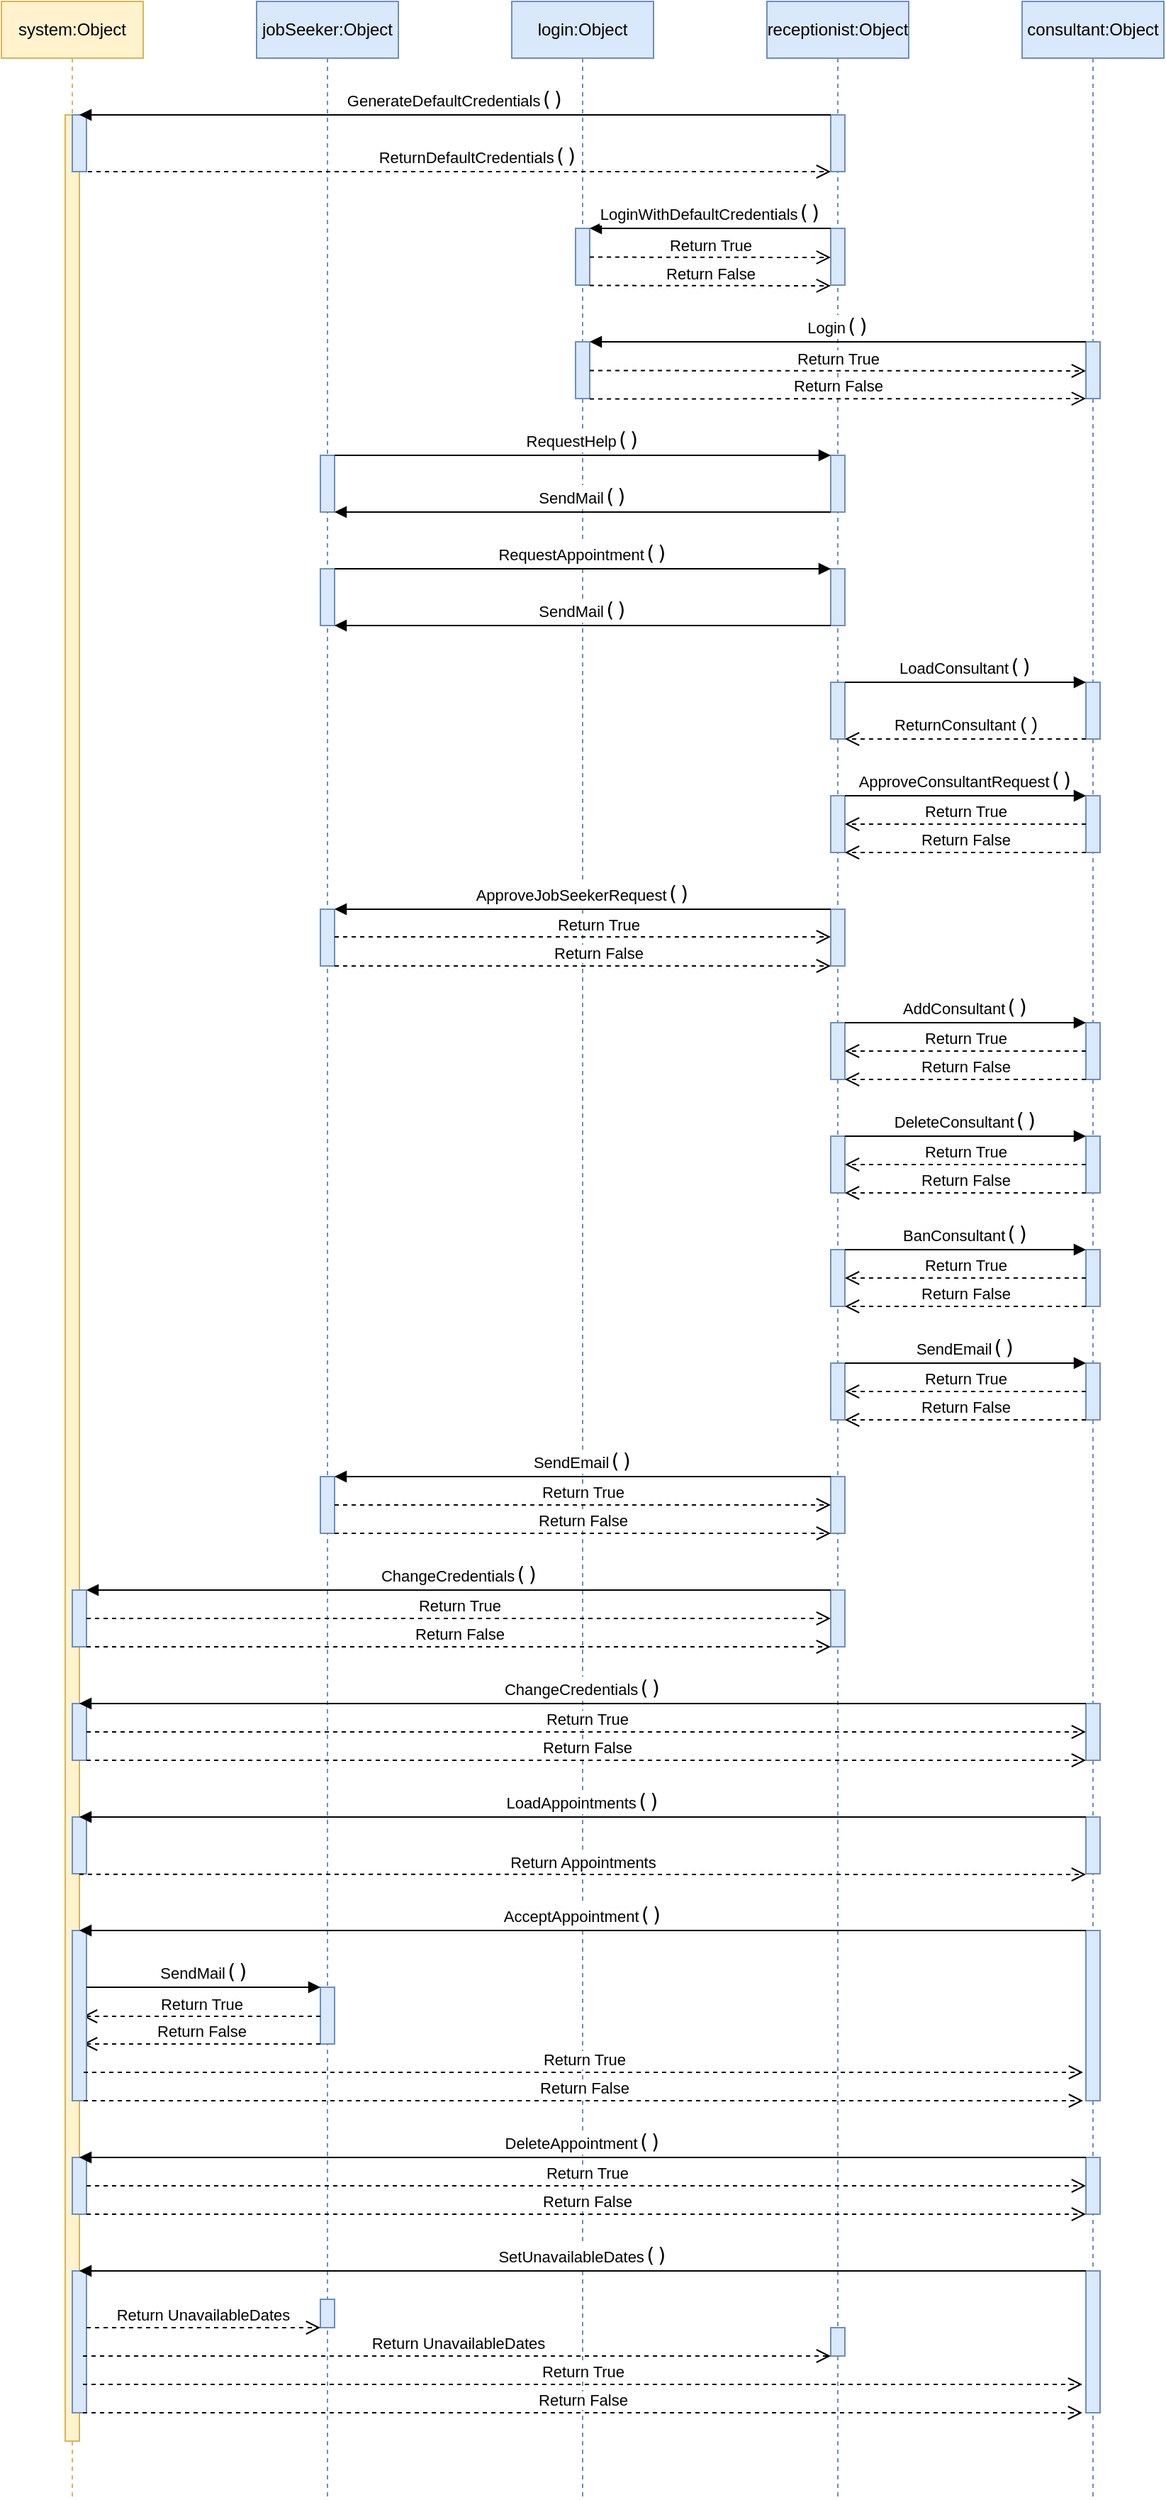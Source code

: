 <mxfile version="21.6.8" type="device">
  <diagram name="Page-1" id="2YBvvXClWsGukQMizWep">
    <mxGraphModel dx="1134" dy="617" grid="1" gridSize="10" guides="1" tooltips="1" connect="1" arrows="1" fold="1" page="1" pageScale="1" pageWidth="850" pageHeight="1100" math="0" shadow="0">
      <root>
        <mxCell id="0" />
        <mxCell id="1" parent="0" />
        <mxCell id="aM9ryv3xv72pqoxQDRHE-1" value="jobSeeker:Object" style="shape=umlLifeline;perimeter=lifelinePerimeter;whiteSpace=wrap;html=1;container=0;dropTarget=0;collapsible=0;recursiveResize=0;outlineConnect=0;portConstraint=eastwest;newEdgeStyle={&quot;edgeStyle&quot;:&quot;elbowEdgeStyle&quot;,&quot;elbow&quot;:&quot;vertical&quot;,&quot;curved&quot;:0,&quot;rounded&quot;:0};fillColor=#dae8fc;strokeColor=#6c8ebf;" parent="1" vertex="1">
          <mxGeometry x="195" y="40" width="100" height="1760" as="geometry" />
        </mxCell>
        <mxCell id="aM9ryv3xv72pqoxQDRHE-2" value="" style="html=1;points=[];perimeter=orthogonalPerimeter;outlineConnect=0;targetShapes=umlLifeline;portConstraint=eastwest;newEdgeStyle={&quot;edgeStyle&quot;:&quot;elbowEdgeStyle&quot;,&quot;elbow&quot;:&quot;vertical&quot;,&quot;curved&quot;:0,&quot;rounded&quot;:0};fillColor=#dae8fc;strokeColor=#6c8ebf;" parent="aM9ryv3xv72pqoxQDRHE-1" vertex="1">
          <mxGeometry x="45" y="320" width="10" height="40" as="geometry" />
        </mxCell>
        <mxCell id="1TVwEWBJMv7LECOLl4GW-27" value="" style="html=1;points=[];perimeter=orthogonalPerimeter;outlineConnect=0;targetShapes=umlLifeline;portConstraint=eastwest;newEdgeStyle={&quot;edgeStyle&quot;:&quot;elbowEdgeStyle&quot;,&quot;elbow&quot;:&quot;vertical&quot;,&quot;curved&quot;:0,&quot;rounded&quot;:0};fillColor=#dae8fc;strokeColor=#6c8ebf;" vertex="1" parent="aM9ryv3xv72pqoxQDRHE-1">
          <mxGeometry x="45" y="640" width="10" height="40" as="geometry" />
        </mxCell>
        <mxCell id="1TVwEWBJMv7LECOLl4GW-39" value="" style="html=1;points=[];perimeter=orthogonalPerimeter;outlineConnect=0;targetShapes=umlLifeline;portConstraint=eastwest;newEdgeStyle={&quot;edgeStyle&quot;:&quot;elbowEdgeStyle&quot;,&quot;elbow&quot;:&quot;vertical&quot;,&quot;curved&quot;:0,&quot;rounded&quot;:0};fillColor=#dae8fc;strokeColor=#6c8ebf;" vertex="1" parent="aM9ryv3xv72pqoxQDRHE-1">
          <mxGeometry x="45" y="1040" width="10" height="40" as="geometry" />
        </mxCell>
        <mxCell id="1TVwEWBJMv7LECOLl4GW-83" value="" style="html=1;points=[];perimeter=orthogonalPerimeter;outlineConnect=0;targetShapes=umlLifeline;portConstraint=eastwest;newEdgeStyle={&quot;edgeStyle&quot;:&quot;elbowEdgeStyle&quot;,&quot;elbow&quot;:&quot;vertical&quot;,&quot;curved&quot;:0,&quot;rounded&quot;:0};fillColor=#dae8fc;strokeColor=#6c8ebf;" vertex="1" parent="aM9ryv3xv72pqoxQDRHE-1">
          <mxGeometry x="45" y="1400" width="10" height="40" as="geometry" />
        </mxCell>
        <mxCell id="1TVwEWBJMv7LECOLl4GW-89" value="&lt;font style=&quot;&quot;&gt;Return True&lt;/font&gt;" style="html=1;verticalAlign=bottom;endArrow=open;dashed=1;endSize=8;edgeStyle=elbowEdgeStyle;elbow=vertical;curved=0;rounded=0;" edge="1" parent="aM9ryv3xv72pqoxQDRHE-1" source="1TVwEWBJMv7LECOLl4GW-83">
          <mxGeometry relative="1" as="geometry">
            <mxPoint x="582.5" y="1420.26" as="sourcePoint" />
            <mxPoint x="-122.5" y="1420.26" as="targetPoint" />
          </mxGeometry>
        </mxCell>
        <mxCell id="1TVwEWBJMv7LECOLl4GW-90" value="&lt;font style=&quot;&quot;&gt;Return False&lt;/font&gt;" style="html=1;verticalAlign=bottom;endArrow=open;dashed=1;endSize=8;edgeStyle=elbowEdgeStyle;elbow=vertical;curved=0;rounded=0;" edge="1" parent="aM9ryv3xv72pqoxQDRHE-1" source="1TVwEWBJMv7LECOLl4GW-83">
          <mxGeometry relative="1" as="geometry">
            <mxPoint x="582.5" y="1440.26" as="sourcePoint" />
            <mxPoint x="-122.5" y="1440.26" as="targetPoint" />
          </mxGeometry>
        </mxCell>
        <mxCell id="1TVwEWBJMv7LECOLl4GW-104" value="" style="html=1;points=[];perimeter=orthogonalPerimeter;outlineConnect=0;targetShapes=umlLifeline;portConstraint=eastwest;newEdgeStyle={&quot;edgeStyle&quot;:&quot;elbowEdgeStyle&quot;,&quot;elbow&quot;:&quot;vertical&quot;,&quot;curved&quot;:0,&quot;rounded&quot;:0};fillColor=#dae8fc;strokeColor=#6c8ebf;" vertex="1" parent="aM9ryv3xv72pqoxQDRHE-1">
          <mxGeometry x="45" y="1620" width="10" height="20" as="geometry" />
        </mxCell>
        <mxCell id="aM9ryv3xv72pqoxQDRHE-5" value="login:Object" style="shape=umlLifeline;perimeter=lifelinePerimeter;whiteSpace=wrap;html=1;container=0;dropTarget=0;collapsible=0;recursiveResize=0;outlineConnect=0;portConstraint=eastwest;newEdgeStyle={&quot;edgeStyle&quot;:&quot;elbowEdgeStyle&quot;,&quot;elbow&quot;:&quot;vertical&quot;,&quot;curved&quot;:0,&quot;rounded&quot;:0};fillColor=#dae8fc;strokeColor=#6c8ebf;" parent="1" vertex="1">
          <mxGeometry x="375" y="40" width="100" height="1760" as="geometry" />
        </mxCell>
        <mxCell id="1TVwEWBJMv7LECOLl4GW-28" value="" style="html=1;points=[];perimeter=orthogonalPerimeter;outlineConnect=0;targetShapes=umlLifeline;portConstraint=eastwest;newEdgeStyle={&quot;edgeStyle&quot;:&quot;elbowEdgeStyle&quot;,&quot;elbow&quot;:&quot;vertical&quot;,&quot;curved&quot;:0,&quot;rounded&quot;:0};fillColor=#dae8fc;strokeColor=#6c8ebf;" vertex="1" parent="aM9ryv3xv72pqoxQDRHE-5">
          <mxGeometry x="45" y="160" width="10" height="40" as="geometry" />
        </mxCell>
        <mxCell id="1TVwEWBJMv7LECOLl4GW-64" value="" style="html=1;points=[];perimeter=orthogonalPerimeter;outlineConnect=0;targetShapes=umlLifeline;portConstraint=eastwest;newEdgeStyle={&quot;edgeStyle&quot;:&quot;elbowEdgeStyle&quot;,&quot;elbow&quot;:&quot;vertical&quot;,&quot;curved&quot;:0,&quot;rounded&quot;:0};fillColor=#dae8fc;strokeColor=#6c8ebf;" vertex="1" parent="aM9ryv3xv72pqoxQDRHE-5">
          <mxGeometry x="45" y="240" width="10" height="40" as="geometry" />
        </mxCell>
        <mxCell id="aM9ryv3xv72pqoxQDRHE-10" value="&lt;div style=&quot;text-align: left;&quot;&gt;ReturnDefaultCredentials&lt;font face=&quot;Söhne Mono, Monaco, Andale Mono, Ubuntu Mono, monospace&quot;&gt;&lt;span style=&quot;font-size: 14px;&quot;&gt;()&lt;/span&gt;&lt;/font&gt;&lt;/div&gt;" style="html=1;verticalAlign=bottom;endArrow=open;dashed=1;endSize=8;edgeStyle=elbowEdgeStyle;elbow=vertical;curved=0;rounded=0;" parent="1" source="1TVwEWBJMv7LECOLl4GW-6" target="1TVwEWBJMv7LECOLl4GW-7" edge="1">
          <mxGeometry x="0.059" relative="1" as="geometry">
            <mxPoint x="410" y="320" as="targetPoint" />
            <Array as="points">
              <mxPoint x="330" y="160" />
              <mxPoint x="470" y="320" />
              <mxPoint x="325" y="320" />
            </Array>
            <mxPoint x="450" y="310" as="sourcePoint" />
            <mxPoint as="offset" />
          </mxGeometry>
        </mxCell>
        <mxCell id="1TVwEWBJMv7LECOLl4GW-1" value="receptionist:Object" style="shape=umlLifeline;perimeter=lifelinePerimeter;whiteSpace=wrap;html=1;container=0;dropTarget=0;collapsible=0;recursiveResize=0;outlineConnect=0;portConstraint=eastwest;newEdgeStyle={&quot;edgeStyle&quot;:&quot;elbowEdgeStyle&quot;,&quot;elbow&quot;:&quot;vertical&quot;,&quot;curved&quot;:0,&quot;rounded&quot;:0};fillColor=#dae8fc;strokeColor=#6c8ebf;" vertex="1" parent="1">
          <mxGeometry x="555" y="40" width="100" height="1760" as="geometry" />
        </mxCell>
        <mxCell id="1TVwEWBJMv7LECOLl4GW-2" value="" style="html=1;points=[];perimeter=orthogonalPerimeter;outlineConnect=0;targetShapes=umlLifeline;portConstraint=eastwest;newEdgeStyle={&quot;edgeStyle&quot;:&quot;elbowEdgeStyle&quot;,&quot;elbow&quot;:&quot;vertical&quot;,&quot;curved&quot;:0,&quot;rounded&quot;:0};fillColor=#dae8fc;strokeColor=#6c8ebf;" vertex="1" parent="1TVwEWBJMv7LECOLl4GW-1">
          <mxGeometry x="45" y="320" width="10" height="40" as="geometry" />
        </mxCell>
        <mxCell id="1TVwEWBJMv7LECOLl4GW-7" value="" style="html=1;points=[];perimeter=orthogonalPerimeter;outlineConnect=0;targetShapes=umlLifeline;portConstraint=eastwest;newEdgeStyle={&quot;edgeStyle&quot;:&quot;elbowEdgeStyle&quot;,&quot;elbow&quot;:&quot;vertical&quot;,&quot;curved&quot;:0,&quot;rounded&quot;:0};fillColor=#dae8fc;strokeColor=#6c8ebf;" vertex="1" parent="1TVwEWBJMv7LECOLl4GW-1">
          <mxGeometry x="45" y="80" width="10" height="40" as="geometry" />
        </mxCell>
        <mxCell id="1TVwEWBJMv7LECOLl4GW-4" value="" style="html=1;points=[];perimeter=orthogonalPerimeter;outlineConnect=0;targetShapes=umlLifeline;portConstraint=eastwest;newEdgeStyle={&quot;edgeStyle&quot;:&quot;elbowEdgeStyle&quot;,&quot;elbow&quot;:&quot;vertical&quot;,&quot;curved&quot;:0,&quot;rounded&quot;:0};fillColor=#dae8fc;strokeColor=#6c8ebf;" vertex="1" parent="1TVwEWBJMv7LECOLl4GW-1">
          <mxGeometry x="45" y="400" width="10" height="40" as="geometry" />
        </mxCell>
        <mxCell id="1TVwEWBJMv7LECOLl4GW-15" value="" style="html=1;points=[];perimeter=orthogonalPerimeter;outlineConnect=0;targetShapes=umlLifeline;portConstraint=eastwest;newEdgeStyle={&quot;edgeStyle&quot;:&quot;elbowEdgeStyle&quot;,&quot;elbow&quot;:&quot;vertical&quot;,&quot;curved&quot;:0,&quot;rounded&quot;:0};fillColor=#dae8fc;strokeColor=#6c8ebf;" vertex="1" parent="1TVwEWBJMv7LECOLl4GW-1">
          <mxGeometry x="45" y="480" width="10" height="40" as="geometry" />
        </mxCell>
        <mxCell id="1TVwEWBJMv7LECOLl4GW-19" value="" style="html=1;points=[];perimeter=orthogonalPerimeter;outlineConnect=0;targetShapes=umlLifeline;portConstraint=eastwest;newEdgeStyle={&quot;edgeStyle&quot;:&quot;elbowEdgeStyle&quot;,&quot;elbow&quot;:&quot;vertical&quot;,&quot;curved&quot;:0,&quot;rounded&quot;:0};fillColor=#dae8fc;strokeColor=#6c8ebf;" vertex="1" parent="1TVwEWBJMv7LECOLl4GW-1">
          <mxGeometry x="45" y="560" width="10" height="40" as="geometry" />
        </mxCell>
        <mxCell id="1TVwEWBJMv7LECOLl4GW-23" value="" style="html=1;points=[];perimeter=orthogonalPerimeter;outlineConnect=0;targetShapes=umlLifeline;portConstraint=eastwest;newEdgeStyle={&quot;edgeStyle&quot;:&quot;elbowEdgeStyle&quot;,&quot;elbow&quot;:&quot;vertical&quot;,&quot;curved&quot;:0,&quot;rounded&quot;:0};fillColor=#dae8fc;strokeColor=#6c8ebf;" vertex="1" parent="1TVwEWBJMv7LECOLl4GW-1">
          <mxGeometry x="45" y="640" width="10" height="40" as="geometry" />
        </mxCell>
        <mxCell id="1TVwEWBJMv7LECOLl4GW-24" value="" style="html=1;points=[];perimeter=orthogonalPerimeter;outlineConnect=0;targetShapes=umlLifeline;portConstraint=eastwest;newEdgeStyle={&quot;edgeStyle&quot;:&quot;elbowEdgeStyle&quot;,&quot;elbow&quot;:&quot;vertical&quot;,&quot;curved&quot;:0,&quot;rounded&quot;:0};fillColor=#dae8fc;strokeColor=#6c8ebf;" vertex="1" parent="1TVwEWBJMv7LECOLl4GW-1">
          <mxGeometry x="45" y="720" width="10" height="40" as="geometry" />
        </mxCell>
        <mxCell id="1TVwEWBJMv7LECOLl4GW-25" value="" style="html=1;points=[];perimeter=orthogonalPerimeter;outlineConnect=0;targetShapes=umlLifeline;portConstraint=eastwest;newEdgeStyle={&quot;edgeStyle&quot;:&quot;elbowEdgeStyle&quot;,&quot;elbow&quot;:&quot;vertical&quot;,&quot;curved&quot;:0,&quot;rounded&quot;:0};fillColor=#dae8fc;strokeColor=#6c8ebf;" vertex="1" parent="1TVwEWBJMv7LECOLl4GW-1">
          <mxGeometry x="45" y="800" width="10" height="40" as="geometry" />
        </mxCell>
        <mxCell id="1TVwEWBJMv7LECOLl4GW-26" value="" style="html=1;points=[];perimeter=orthogonalPerimeter;outlineConnect=0;targetShapes=umlLifeline;portConstraint=eastwest;newEdgeStyle={&quot;edgeStyle&quot;:&quot;elbowEdgeStyle&quot;,&quot;elbow&quot;:&quot;vertical&quot;,&quot;curved&quot;:0,&quot;rounded&quot;:0};fillColor=#dae8fc;strokeColor=#6c8ebf;" vertex="1" parent="1TVwEWBJMv7LECOLl4GW-1">
          <mxGeometry x="45" y="880" width="10" height="40" as="geometry" />
        </mxCell>
        <mxCell id="1TVwEWBJMv7LECOLl4GW-42" value="" style="html=1;points=[];perimeter=orthogonalPerimeter;outlineConnect=0;targetShapes=umlLifeline;portConstraint=eastwest;newEdgeStyle={&quot;edgeStyle&quot;:&quot;elbowEdgeStyle&quot;,&quot;elbow&quot;:&quot;vertical&quot;,&quot;curved&quot;:0,&quot;rounded&quot;:0};fillColor=#dae8fc;strokeColor=#6c8ebf;" vertex="1" parent="1TVwEWBJMv7LECOLl4GW-1">
          <mxGeometry x="45" y="960" width="10" height="40" as="geometry" />
        </mxCell>
        <mxCell id="1TVwEWBJMv7LECOLl4GW-40" value="" style="html=1;points=[];perimeter=orthogonalPerimeter;outlineConnect=0;targetShapes=umlLifeline;portConstraint=eastwest;newEdgeStyle={&quot;edgeStyle&quot;:&quot;elbowEdgeStyle&quot;,&quot;elbow&quot;:&quot;vertical&quot;,&quot;curved&quot;:0,&quot;rounded&quot;:0};fillColor=#dae8fc;strokeColor=#6c8ebf;" vertex="1" parent="1TVwEWBJMv7LECOLl4GW-1">
          <mxGeometry x="45" y="1040" width="10" height="40" as="geometry" />
        </mxCell>
        <mxCell id="1TVwEWBJMv7LECOLl4GW-38" value="" style="html=1;points=[];perimeter=orthogonalPerimeter;outlineConnect=0;targetShapes=umlLifeline;portConstraint=eastwest;newEdgeStyle={&quot;edgeStyle&quot;:&quot;elbowEdgeStyle&quot;,&quot;elbow&quot;:&quot;vertical&quot;,&quot;curved&quot;:0,&quot;rounded&quot;:0};fillColor=#dae8fc;strokeColor=#6c8ebf;" vertex="1" parent="1TVwEWBJMv7LECOLl4GW-1">
          <mxGeometry x="45" y="1120" width="10" height="40" as="geometry" />
        </mxCell>
        <mxCell id="1TVwEWBJMv7LECOLl4GW-65" value="" style="html=1;points=[];perimeter=orthogonalPerimeter;outlineConnect=0;targetShapes=umlLifeline;portConstraint=eastwest;newEdgeStyle={&quot;edgeStyle&quot;:&quot;elbowEdgeStyle&quot;,&quot;elbow&quot;:&quot;vertical&quot;,&quot;curved&quot;:0,&quot;rounded&quot;:0};fillColor=#dae8fc;strokeColor=#6c8ebf;" vertex="1" parent="1TVwEWBJMv7LECOLl4GW-1">
          <mxGeometry x="45" y="160" width="10" height="40" as="geometry" />
        </mxCell>
        <mxCell id="1TVwEWBJMv7LECOLl4GW-81" value="" style="html=1;points=[];perimeter=orthogonalPerimeter;outlineConnect=0;targetShapes=umlLifeline;portConstraint=eastwest;newEdgeStyle={&quot;edgeStyle&quot;:&quot;elbowEdgeStyle&quot;,&quot;elbow&quot;:&quot;vertical&quot;,&quot;curved&quot;:0,&quot;rounded&quot;:0};fillColor=#dae8fc;strokeColor=#6c8ebf;" vertex="1" parent="1TVwEWBJMv7LECOLl4GW-1">
          <mxGeometry x="45" y="1640" width="10" height="20" as="geometry" />
        </mxCell>
        <mxCell id="1TVwEWBJMv7LECOLl4GW-3" value="consultant:Object" style="shape=umlLifeline;perimeter=lifelinePerimeter;whiteSpace=wrap;html=1;container=0;dropTarget=0;collapsible=0;recursiveResize=0;outlineConnect=0;portConstraint=eastwest;newEdgeStyle={&quot;edgeStyle&quot;:&quot;elbowEdgeStyle&quot;,&quot;elbow&quot;:&quot;vertical&quot;,&quot;curved&quot;:0,&quot;rounded&quot;:0};fillColor=#dae8fc;strokeColor=#6c8ebf;" vertex="1" parent="1">
          <mxGeometry x="735" y="40" width="100" height="1760" as="geometry" />
        </mxCell>
        <mxCell id="1TVwEWBJMv7LECOLl4GW-14" value="" style="html=1;points=[];perimeter=orthogonalPerimeter;outlineConnect=0;targetShapes=umlLifeline;portConstraint=eastwest;newEdgeStyle={&quot;edgeStyle&quot;:&quot;elbowEdgeStyle&quot;,&quot;elbow&quot;:&quot;vertical&quot;,&quot;curved&quot;:0,&quot;rounded&quot;:0};fillColor=#dae8fc;strokeColor=#6c8ebf;" vertex="1" parent="1TVwEWBJMv7LECOLl4GW-3">
          <mxGeometry x="45" y="480" width="10" height="40" as="geometry" />
        </mxCell>
        <mxCell id="1TVwEWBJMv7LECOLl4GW-18" value="" style="html=1;points=[];perimeter=orthogonalPerimeter;outlineConnect=0;targetShapes=umlLifeline;portConstraint=eastwest;newEdgeStyle={&quot;edgeStyle&quot;:&quot;elbowEdgeStyle&quot;,&quot;elbow&quot;:&quot;vertical&quot;,&quot;curved&quot;:0,&quot;rounded&quot;:0};fillColor=#dae8fc;strokeColor=#6c8ebf;" vertex="1" parent="1TVwEWBJMv7LECOLl4GW-3">
          <mxGeometry x="45" y="560" width="10" height="40" as="geometry" />
        </mxCell>
        <mxCell id="1TVwEWBJMv7LECOLl4GW-32" value="" style="html=1;points=[];perimeter=orthogonalPerimeter;outlineConnect=0;targetShapes=umlLifeline;portConstraint=eastwest;newEdgeStyle={&quot;edgeStyle&quot;:&quot;elbowEdgeStyle&quot;,&quot;elbow&quot;:&quot;vertical&quot;,&quot;curved&quot;:0,&quot;rounded&quot;:0};fillColor=#dae8fc;strokeColor=#6c8ebf;" vertex="1" parent="1TVwEWBJMv7LECOLl4GW-3">
          <mxGeometry x="45" y="720" width="10" height="40" as="geometry" />
        </mxCell>
        <mxCell id="1TVwEWBJMv7LECOLl4GW-33" value="" style="html=1;points=[];perimeter=orthogonalPerimeter;outlineConnect=0;targetShapes=umlLifeline;portConstraint=eastwest;newEdgeStyle={&quot;edgeStyle&quot;:&quot;elbowEdgeStyle&quot;,&quot;elbow&quot;:&quot;vertical&quot;,&quot;curved&quot;:0,&quot;rounded&quot;:0};fillColor=#dae8fc;strokeColor=#6c8ebf;" vertex="1" parent="1TVwEWBJMv7LECOLl4GW-3">
          <mxGeometry x="45" y="800" width="10" height="40" as="geometry" />
        </mxCell>
        <mxCell id="1TVwEWBJMv7LECOLl4GW-34" value="" style="html=1;points=[];perimeter=orthogonalPerimeter;outlineConnect=0;targetShapes=umlLifeline;portConstraint=eastwest;newEdgeStyle={&quot;edgeStyle&quot;:&quot;elbowEdgeStyle&quot;,&quot;elbow&quot;:&quot;vertical&quot;,&quot;curved&quot;:0,&quot;rounded&quot;:0};fillColor=#dae8fc;strokeColor=#6c8ebf;" vertex="1" parent="1TVwEWBJMv7LECOLl4GW-3">
          <mxGeometry x="45" y="880" width="10" height="40" as="geometry" />
        </mxCell>
        <mxCell id="1TVwEWBJMv7LECOLl4GW-41" value="" style="html=1;points=[];perimeter=orthogonalPerimeter;outlineConnect=0;targetShapes=umlLifeline;portConstraint=eastwest;newEdgeStyle={&quot;edgeStyle&quot;:&quot;elbowEdgeStyle&quot;,&quot;elbow&quot;:&quot;vertical&quot;,&quot;curved&quot;:0,&quot;rounded&quot;:0};fillColor=#dae8fc;strokeColor=#6c8ebf;" vertex="1" parent="1TVwEWBJMv7LECOLl4GW-3">
          <mxGeometry x="45" y="960" width="10" height="40" as="geometry" />
        </mxCell>
        <mxCell id="1TVwEWBJMv7LECOLl4GW-37" value="" style="html=1;points=[];perimeter=orthogonalPerimeter;outlineConnect=0;targetShapes=umlLifeline;portConstraint=eastwest;newEdgeStyle={&quot;edgeStyle&quot;:&quot;elbowEdgeStyle&quot;,&quot;elbow&quot;:&quot;vertical&quot;,&quot;curved&quot;:0,&quot;rounded&quot;:0};fillColor=#dae8fc;strokeColor=#6c8ebf;" vertex="1" parent="1TVwEWBJMv7LECOLl4GW-3">
          <mxGeometry x="45" y="1200" width="10" height="40" as="geometry" />
        </mxCell>
        <mxCell id="1TVwEWBJMv7LECOLl4GW-35" value="" style="html=1;points=[];perimeter=orthogonalPerimeter;outlineConnect=0;targetShapes=umlLifeline;portConstraint=eastwest;newEdgeStyle={&quot;edgeStyle&quot;:&quot;elbowEdgeStyle&quot;,&quot;elbow&quot;:&quot;vertical&quot;,&quot;curved&quot;:0,&quot;rounded&quot;:0};fillColor=#dae8fc;strokeColor=#6c8ebf;" vertex="1" parent="1TVwEWBJMv7LECOLl4GW-3">
          <mxGeometry x="45" y="1280" width="10" height="40" as="geometry" />
        </mxCell>
        <mxCell id="1TVwEWBJMv7LECOLl4GW-66" value="" style="html=1;points=[];perimeter=orthogonalPerimeter;outlineConnect=0;targetShapes=umlLifeline;portConstraint=eastwest;newEdgeStyle={&quot;edgeStyle&quot;:&quot;elbowEdgeStyle&quot;,&quot;elbow&quot;:&quot;vertical&quot;,&quot;curved&quot;:0,&quot;rounded&quot;:0};fillColor=#dae8fc;strokeColor=#6c8ebf;" vertex="1" parent="1TVwEWBJMv7LECOLl4GW-3">
          <mxGeometry x="45" y="240" width="10" height="40" as="geometry" />
        </mxCell>
        <mxCell id="1TVwEWBJMv7LECOLl4GW-84" value="" style="html=1;points=[];perimeter=orthogonalPerimeter;outlineConnect=0;targetShapes=umlLifeline;portConstraint=eastwest;newEdgeStyle={&quot;edgeStyle&quot;:&quot;elbowEdgeStyle&quot;,&quot;elbow&quot;:&quot;vertical&quot;,&quot;curved&quot;:0,&quot;rounded&quot;:0};fillColor=#dae8fc;strokeColor=#6c8ebf;" vertex="1" parent="1TVwEWBJMv7LECOLl4GW-3">
          <mxGeometry x="45" y="1360" width="10" height="120" as="geometry" />
        </mxCell>
        <mxCell id="1TVwEWBJMv7LECOLl4GW-82" value="" style="html=1;points=[];perimeter=orthogonalPerimeter;outlineConnect=0;targetShapes=umlLifeline;portConstraint=eastwest;newEdgeStyle={&quot;edgeStyle&quot;:&quot;elbowEdgeStyle&quot;,&quot;elbow&quot;:&quot;vertical&quot;,&quot;curved&quot;:0,&quot;rounded&quot;:0};fillColor=#dae8fc;strokeColor=#6c8ebf;" vertex="1" parent="1TVwEWBJMv7LECOLl4GW-3">
          <mxGeometry x="45" y="1600" width="10" height="100" as="geometry" />
        </mxCell>
        <mxCell id="1TVwEWBJMv7LECOLl4GW-107" value="" style="html=1;points=[];perimeter=orthogonalPerimeter;outlineConnect=0;targetShapes=umlLifeline;portConstraint=eastwest;newEdgeStyle={&quot;edgeStyle&quot;:&quot;elbowEdgeStyle&quot;,&quot;elbow&quot;:&quot;vertical&quot;,&quot;curved&quot;:0,&quot;rounded&quot;:0};fillColor=#dae8fc;strokeColor=#6c8ebf;" vertex="1" parent="1TVwEWBJMv7LECOLl4GW-3">
          <mxGeometry x="45" y="1520" width="10" height="40" as="geometry" />
        </mxCell>
        <mxCell id="1TVwEWBJMv7LECOLl4GW-5" value="system:Object" style="shape=umlLifeline;perimeter=lifelinePerimeter;whiteSpace=wrap;html=1;container=0;dropTarget=0;collapsible=0;recursiveResize=0;outlineConnect=0;portConstraint=eastwest;newEdgeStyle={&quot;edgeStyle&quot;:&quot;elbowEdgeStyle&quot;,&quot;elbow&quot;:&quot;vertical&quot;,&quot;curved&quot;:0,&quot;rounded&quot;:0};fillColor=#fff2cc;strokeColor=#d6b656;" vertex="1" parent="1">
          <mxGeometry x="15" y="40" width="100" height="1760" as="geometry" />
        </mxCell>
        <mxCell id="1TVwEWBJMv7LECOLl4GW-6" value="" style="html=1;points=[];perimeter=orthogonalPerimeter;outlineConnect=0;targetShapes=umlLifeline;portConstraint=eastwest;newEdgeStyle={&quot;edgeStyle&quot;:&quot;elbowEdgeStyle&quot;,&quot;elbow&quot;:&quot;vertical&quot;,&quot;curved&quot;:0,&quot;rounded&quot;:0};fillColor=#fff2cc;strokeColor=#d6b656;" vertex="1" parent="1TVwEWBJMv7LECOLl4GW-5">
          <mxGeometry x="45" y="80" width="10" height="1640" as="geometry" />
        </mxCell>
        <mxCell id="1TVwEWBJMv7LECOLl4GW-77" value="" style="html=1;points=[];perimeter=orthogonalPerimeter;outlineConnect=0;targetShapes=umlLifeline;portConstraint=eastwest;newEdgeStyle={&quot;edgeStyle&quot;:&quot;elbowEdgeStyle&quot;,&quot;elbow&quot;:&quot;vertical&quot;,&quot;curved&quot;:0,&quot;rounded&quot;:0};fillColor=#dae8fc;strokeColor=#6c8ebf;" vertex="1" parent="1TVwEWBJMv7LECOLl4GW-5">
          <mxGeometry x="50" y="1280" width="10" height="40" as="geometry" />
        </mxCell>
        <mxCell id="1TVwEWBJMv7LECOLl4GW-76" value="" style="html=1;points=[];perimeter=orthogonalPerimeter;outlineConnect=0;targetShapes=umlLifeline;portConstraint=eastwest;newEdgeStyle={&quot;edgeStyle&quot;:&quot;elbowEdgeStyle&quot;,&quot;elbow&quot;:&quot;vertical&quot;,&quot;curved&quot;:0,&quot;rounded&quot;:0};fillColor=#dae8fc;strokeColor=#6c8ebf;" vertex="1" parent="1TVwEWBJMv7LECOLl4GW-5">
          <mxGeometry x="50" y="1200" width="10" height="40" as="geometry" />
        </mxCell>
        <mxCell id="1TVwEWBJMv7LECOLl4GW-75" value="" style="html=1;points=[];perimeter=orthogonalPerimeter;outlineConnect=0;targetShapes=umlLifeline;portConstraint=eastwest;newEdgeStyle={&quot;edgeStyle&quot;:&quot;elbowEdgeStyle&quot;,&quot;elbow&quot;:&quot;vertical&quot;,&quot;curved&quot;:0,&quot;rounded&quot;:0};fillColor=#dae8fc;strokeColor=#6c8ebf;" vertex="1" parent="1TVwEWBJMv7LECOLl4GW-5">
          <mxGeometry x="50" y="1120" width="10" height="40" as="geometry" />
        </mxCell>
        <mxCell id="1TVwEWBJMv7LECOLl4GW-80" value="" style="html=1;points=[];perimeter=orthogonalPerimeter;outlineConnect=0;targetShapes=umlLifeline;portConstraint=eastwest;newEdgeStyle={&quot;edgeStyle&quot;:&quot;elbowEdgeStyle&quot;,&quot;elbow&quot;:&quot;vertical&quot;,&quot;curved&quot;:0,&quot;rounded&quot;:0};fillColor=#dae8fc;strokeColor=#6c8ebf;" vertex="1" parent="1TVwEWBJMv7LECOLl4GW-5">
          <mxGeometry x="50" y="80" width="10" height="40" as="geometry" />
        </mxCell>
        <mxCell id="1TVwEWBJMv7LECOLl4GW-36" value="" style="html=1;points=[];perimeter=orthogonalPerimeter;outlineConnect=0;targetShapes=umlLifeline;portConstraint=eastwest;newEdgeStyle={&quot;edgeStyle&quot;:&quot;elbowEdgeStyle&quot;,&quot;elbow&quot;:&quot;vertical&quot;,&quot;curved&quot;:0,&quot;rounded&quot;:0};fillColor=#dae8fc;strokeColor=#6c8ebf;" vertex="1" parent="1TVwEWBJMv7LECOLl4GW-5">
          <mxGeometry x="50" y="1360" width="10" height="120" as="geometry" />
        </mxCell>
        <mxCell id="1TVwEWBJMv7LECOLl4GW-106" value="" style="html=1;points=[];perimeter=orthogonalPerimeter;outlineConnect=0;targetShapes=umlLifeline;portConstraint=eastwest;newEdgeStyle={&quot;edgeStyle&quot;:&quot;elbowEdgeStyle&quot;,&quot;elbow&quot;:&quot;vertical&quot;,&quot;curved&quot;:0,&quot;rounded&quot;:0};fillColor=#dae8fc;strokeColor=#6c8ebf;" vertex="1" parent="1TVwEWBJMv7LECOLl4GW-5">
          <mxGeometry x="50" y="1520" width="10" height="40" as="geometry" />
        </mxCell>
        <mxCell id="1TVwEWBJMv7LECOLl4GW-105" value="" style="html=1;points=[];perimeter=orthogonalPerimeter;outlineConnect=0;targetShapes=umlLifeline;portConstraint=eastwest;newEdgeStyle={&quot;edgeStyle&quot;:&quot;elbowEdgeStyle&quot;,&quot;elbow&quot;:&quot;vertical&quot;,&quot;curved&quot;:0,&quot;rounded&quot;:0};fillColor=#dae8fc;strokeColor=#6c8ebf;" vertex="1" parent="1TVwEWBJMv7LECOLl4GW-5">
          <mxGeometry x="50" y="1600" width="10" height="100" as="geometry" />
        </mxCell>
        <mxCell id="1TVwEWBJMv7LECOLl4GW-8" value="GenerateDefaultCredentials&lt;span style=&quot;font-family: &amp;quot;Söhne Mono&amp;quot;, Monaco, &amp;quot;Andale Mono&amp;quot;, &amp;quot;Ubuntu Mono&amp;quot;, monospace; font-size: 14px; text-align: left;&quot;&gt;()&lt;/span&gt;" style="html=1;verticalAlign=bottom;endArrow=block;elbow=vertical;rounded=0;" edge="1" parent="1" source="1TVwEWBJMv7LECOLl4GW-7" target="1TVwEWBJMv7LECOLl4GW-6">
          <mxGeometry width="80" relative="1" as="geometry">
            <mxPoint x="525" y="290" as="sourcePoint" />
            <mxPoint x="430" y="280" as="targetPoint" />
            <Array as="points">
              <mxPoint x="470" y="120" />
            </Array>
          </mxGeometry>
        </mxCell>
        <mxCell id="1TVwEWBJMv7LECOLl4GW-10" value="RequestHelp&lt;span style=&quot;font-family: &amp;quot;Söhne Mono&amp;quot;, Monaco, &amp;quot;Andale Mono&amp;quot;, &amp;quot;Ubuntu Mono&amp;quot;, monospace; font-size: 14px; text-align: left;&quot;&gt;()&lt;/span&gt;" style="html=1;verticalAlign=bottom;endArrow=block;edgeStyle=elbowEdgeStyle;elbow=vertical;curved=0;rounded=0;" edge="1" parent="1" source="aM9ryv3xv72pqoxQDRHE-2" target="1TVwEWBJMv7LECOLl4GW-2">
          <mxGeometry width="80" relative="1" as="geometry">
            <mxPoint x="265" y="360" as="sourcePoint" />
            <mxPoint x="605" y="360" as="targetPoint" />
            <Array as="points">
              <mxPoint x="355" y="360" />
            </Array>
          </mxGeometry>
        </mxCell>
        <mxCell id="aM9ryv3xv72pqoxQDRHE-6" value="" style="html=1;points=[];perimeter=orthogonalPerimeter;outlineConnect=0;targetShapes=umlLifeline;portConstraint=eastwest;newEdgeStyle={&quot;edgeStyle&quot;:&quot;elbowEdgeStyle&quot;,&quot;elbow&quot;:&quot;vertical&quot;,&quot;curved&quot;:0,&quot;rounded&quot;:0};fillColor=#dae8fc;strokeColor=#6c8ebf;" parent="1" vertex="1">
          <mxGeometry x="240" y="440" width="10" height="40" as="geometry" />
        </mxCell>
        <mxCell id="1TVwEWBJMv7LECOLl4GW-11" value="SendMail&lt;span style=&quot;font-family: &amp;quot;Söhne Mono&amp;quot;, Monaco, &amp;quot;Andale Mono&amp;quot;, &amp;quot;Ubuntu Mono&amp;quot;, monospace; font-size: 14px; text-align: left;&quot;&gt;()&lt;/span&gt;" style="html=1;verticalAlign=bottom;endArrow=block;elbow=vertical;rounded=0;" edge="1" parent="1" source="1TVwEWBJMv7LECOLl4GW-2" target="aM9ryv3xv72pqoxQDRHE-2">
          <mxGeometry width="80" relative="1" as="geometry">
            <mxPoint x="604.5" y="400" as="sourcePoint" />
            <mxPoint x="244.5" y="400" as="targetPoint" />
            <Array as="points">
              <mxPoint x="355" y="400" />
            </Array>
          </mxGeometry>
        </mxCell>
        <mxCell id="1TVwEWBJMv7LECOLl4GW-12" value="RequestAppointment&lt;span style=&quot;font-family: &amp;quot;Söhne Mono&amp;quot;, Monaco, &amp;quot;Andale Mono&amp;quot;, &amp;quot;Ubuntu Mono&amp;quot;, monospace; font-size: 14px; text-align: left;&quot;&gt;()&lt;/span&gt;" style="html=1;verticalAlign=bottom;endArrow=block;edgeStyle=elbowEdgeStyle;elbow=vertical;curved=0;rounded=0;" edge="1" parent="1">
          <mxGeometry width="80" relative="1" as="geometry">
            <mxPoint x="250" y="440" as="sourcePoint" />
            <mxPoint x="600" y="440" as="targetPoint" />
            <Array as="points">
              <mxPoint x="355" y="440" />
            </Array>
          </mxGeometry>
        </mxCell>
        <mxCell id="1TVwEWBJMv7LECOLl4GW-13" value="SendMail&lt;span style=&quot;font-family: &amp;quot;Söhne Mono&amp;quot;, Monaco, &amp;quot;Andale Mono&amp;quot;, &amp;quot;Ubuntu Mono&amp;quot;, monospace; font-size: 14px; text-align: left;&quot;&gt;()&lt;/span&gt;" style="html=1;verticalAlign=bottom;endArrow=block;elbow=vertical;rounded=0;" edge="1" parent="1">
          <mxGeometry width="80" relative="1" as="geometry">
            <mxPoint x="600" y="480" as="sourcePoint" />
            <mxPoint x="250" y="480" as="targetPoint" />
            <Array as="points">
              <mxPoint x="355" y="480" />
            </Array>
          </mxGeometry>
        </mxCell>
        <mxCell id="1TVwEWBJMv7LECOLl4GW-16" value="LoadConsultant&lt;span style=&quot;font-family: &amp;quot;Söhne Mono&amp;quot;, Monaco, &amp;quot;Andale Mono&amp;quot;, &amp;quot;Ubuntu Mono&amp;quot;, monospace; font-size: 14px; text-align: left;&quot;&gt;()&lt;/span&gt;" style="html=1;verticalAlign=bottom;endArrow=block;edgeStyle=elbowEdgeStyle;elbow=vertical;curved=0;rounded=0;" edge="1" parent="1" source="1TVwEWBJMv7LECOLl4GW-15" target="1TVwEWBJMv7LECOLl4GW-14">
          <mxGeometry width="80" relative="1" as="geometry">
            <mxPoint x="570" y="390" as="sourcePoint" />
            <mxPoint x="650" y="390" as="targetPoint" />
            <Array as="points">
              <mxPoint x="700" y="520" />
            </Array>
          </mxGeometry>
        </mxCell>
        <mxCell id="1TVwEWBJMv7LECOLl4GW-17" value="&lt;font style=&quot;&quot;&gt;ReturnConsultant&amp;nbsp;&lt;font style=&quot;font-size: 13px;&quot;&gt;( )&lt;/font&gt;&lt;/font&gt;" style="html=1;verticalAlign=bottom;endArrow=open;dashed=1;endSize=8;edgeStyle=elbowEdgeStyle;elbow=vertical;curved=0;rounded=0;" edge="1" parent="1">
          <mxGeometry relative="1" as="geometry">
            <mxPoint x="780" y="560" as="sourcePoint" />
            <mxPoint x="610" y="560" as="targetPoint" />
          </mxGeometry>
        </mxCell>
        <mxCell id="1TVwEWBJMv7LECOLl4GW-20" value="ApproveConsultantRequest&lt;span style=&quot;font-family: &amp;quot;Söhne Mono&amp;quot;, Monaco, &amp;quot;Andale Mono&amp;quot;, &amp;quot;Ubuntu Mono&amp;quot;, monospace; font-size: 14px; text-align: left;&quot;&gt;()&lt;/span&gt;" style="html=1;verticalAlign=bottom;endArrow=block;edgeStyle=elbowEdgeStyle;elbow=vertical;curved=0;rounded=0;" edge="1" parent="1">
          <mxGeometry width="80" relative="1" as="geometry">
            <mxPoint x="610" y="600" as="sourcePoint" />
            <mxPoint x="780" y="600" as="targetPoint" />
            <Array as="points">
              <mxPoint x="700" y="600" />
            </Array>
          </mxGeometry>
        </mxCell>
        <mxCell id="1TVwEWBJMv7LECOLl4GW-21" value="&lt;font style=&quot;&quot;&gt;Return True&lt;/font&gt;" style="html=1;verticalAlign=bottom;endArrow=open;dashed=1;endSize=8;edgeStyle=elbowEdgeStyle;elbow=vertical;curved=0;rounded=0;" edge="1" parent="1">
          <mxGeometry relative="1" as="geometry">
            <mxPoint x="780" y="620" as="sourcePoint" />
            <mxPoint x="610" y="620" as="targetPoint" />
          </mxGeometry>
        </mxCell>
        <mxCell id="1TVwEWBJMv7LECOLl4GW-22" value="&lt;font style=&quot;&quot;&gt;Return False&lt;/font&gt;" style="html=1;verticalAlign=bottom;endArrow=open;dashed=1;endSize=8;edgeStyle=elbowEdgeStyle;elbow=vertical;curved=0;rounded=0;" edge="1" parent="1">
          <mxGeometry relative="1" as="geometry">
            <mxPoint x="780" y="640" as="sourcePoint" />
            <mxPoint x="610" y="640" as="targetPoint" />
          </mxGeometry>
        </mxCell>
        <mxCell id="1TVwEWBJMv7LECOLl4GW-29" value="ApproveJobSeekerRequest&lt;span style=&quot;font-family: &amp;quot;Söhne Mono&amp;quot;, Monaco, &amp;quot;Andale Mono&amp;quot;, &amp;quot;Ubuntu Mono&amp;quot;, monospace; font-size: 14px; text-align: left;&quot;&gt;()&lt;/span&gt;" style="html=1;verticalAlign=bottom;endArrow=block;elbow=vertical;rounded=0;" edge="1" parent="1">
          <mxGeometry width="80" relative="1" as="geometry">
            <mxPoint x="600" y="680" as="sourcePoint" />
            <mxPoint x="250" y="680" as="targetPoint" />
            <Array as="points">
              <mxPoint x="480" y="680" />
              <mxPoint x="355" y="680" />
            </Array>
          </mxGeometry>
        </mxCell>
        <mxCell id="1TVwEWBJMv7LECOLl4GW-30" value="&lt;div style=&quot;text-align: left;&quot;&gt;Return True&lt;/div&gt;" style="html=1;verticalAlign=bottom;endArrow=open;dashed=1;endSize=8;edgeStyle=elbowEdgeStyle;elbow=vertical;curved=0;rounded=0;" edge="1" parent="1" target="1TVwEWBJMv7LECOLl4GW-23">
          <mxGeometry x="0.059" relative="1" as="geometry">
            <mxPoint x="420" y="699.5" as="targetPoint" />
            <Array as="points">
              <mxPoint x="290" y="699.5" />
              <mxPoint x="145" y="699.5" />
            </Array>
            <mxPoint x="250" y="699.5" as="sourcePoint" />
            <mxPoint as="offset" />
          </mxGeometry>
        </mxCell>
        <mxCell id="1TVwEWBJMv7LECOLl4GW-31" value="&lt;div style=&quot;text-align: left;&quot;&gt;Return False&lt;/div&gt;" style="html=1;verticalAlign=bottom;endArrow=open;dashed=1;endSize=8;edgeStyle=elbowEdgeStyle;elbow=vertical;curved=0;rounded=0;" edge="1" parent="1">
          <mxGeometry x="0.059" relative="1" as="geometry">
            <mxPoint x="600" y="720.5" as="targetPoint" />
            <Array as="points">
              <mxPoint x="290" y="720" />
              <mxPoint x="145" y="720" />
            </Array>
            <mxPoint x="250" y="720" as="sourcePoint" />
            <mxPoint as="offset" />
          </mxGeometry>
        </mxCell>
        <mxCell id="1TVwEWBJMv7LECOLl4GW-43" value="AddConsultant&lt;span style=&quot;font-family: &amp;quot;Söhne Mono&amp;quot;, Monaco, &amp;quot;Andale Mono&amp;quot;, &amp;quot;Ubuntu Mono&amp;quot;, monospace; font-size: 14px; text-align: left;&quot;&gt;()&lt;/span&gt;" style="html=1;verticalAlign=bottom;endArrow=block;edgeStyle=elbowEdgeStyle;elbow=vertical;curved=0;rounded=0;" edge="1" parent="1">
          <mxGeometry width="80" relative="1" as="geometry">
            <mxPoint x="610" y="760" as="sourcePoint" />
            <mxPoint x="780" y="760" as="targetPoint" />
            <Array as="points">
              <mxPoint x="700" y="760" />
            </Array>
          </mxGeometry>
        </mxCell>
        <mxCell id="1TVwEWBJMv7LECOLl4GW-44" value="DeleteConsultant&lt;span style=&quot;font-family: &amp;quot;Söhne Mono&amp;quot;, Monaco, &amp;quot;Andale Mono&amp;quot;, &amp;quot;Ubuntu Mono&amp;quot;, monospace; font-size: 14px; text-align: left;&quot;&gt;()&lt;/span&gt;" style="html=1;verticalAlign=bottom;endArrow=block;edgeStyle=elbowEdgeStyle;elbow=vertical;curved=0;rounded=0;" edge="1" parent="1">
          <mxGeometry width="80" relative="1" as="geometry">
            <mxPoint x="610" y="840" as="sourcePoint" />
            <mxPoint x="780" y="840" as="targetPoint" />
            <Array as="points">
              <mxPoint x="700" y="840" />
            </Array>
          </mxGeometry>
        </mxCell>
        <mxCell id="1TVwEWBJMv7LECOLl4GW-45" value="BanConsultant&lt;span style=&quot;font-family: &amp;quot;Söhne Mono&amp;quot;, Monaco, &amp;quot;Andale Mono&amp;quot;, &amp;quot;Ubuntu Mono&amp;quot;, monospace; font-size: 14px; text-align: left;&quot;&gt;()&lt;/span&gt;" style="html=1;verticalAlign=bottom;endArrow=block;edgeStyle=elbowEdgeStyle;elbow=vertical;curved=0;rounded=0;" edge="1" parent="1">
          <mxGeometry width="80" relative="1" as="geometry">
            <mxPoint x="610" y="920" as="sourcePoint" />
            <mxPoint x="780" y="920" as="targetPoint" />
            <Array as="points" />
          </mxGeometry>
        </mxCell>
        <mxCell id="1TVwEWBJMv7LECOLl4GW-46" value="SendEmail&lt;span style=&quot;font-family: &amp;quot;Söhne Mono&amp;quot;, Monaco, &amp;quot;Andale Mono&amp;quot;, &amp;quot;Ubuntu Mono&amp;quot;, monospace; font-size: 14px; text-align: left;&quot;&gt;()&lt;/span&gt;" style="html=1;verticalAlign=bottom;endArrow=block;edgeStyle=elbowEdgeStyle;elbow=vertical;curved=0;rounded=0;" edge="1" parent="1">
          <mxGeometry width="80" relative="1" as="geometry">
            <mxPoint x="610" y="1000" as="sourcePoint" />
            <mxPoint x="780" y="1000" as="targetPoint" />
            <Array as="points">
              <mxPoint x="700" y="1000" />
            </Array>
          </mxGeometry>
        </mxCell>
        <mxCell id="1TVwEWBJMv7LECOLl4GW-47" value="&lt;font style=&quot;&quot;&gt;Return True&lt;/font&gt;" style="html=1;verticalAlign=bottom;endArrow=open;dashed=1;endSize=8;edgeStyle=elbowEdgeStyle;elbow=vertical;curved=0;rounded=0;" edge="1" parent="1">
          <mxGeometry relative="1" as="geometry">
            <mxPoint x="780" y="780" as="sourcePoint" />
            <mxPoint x="610" y="780" as="targetPoint" />
          </mxGeometry>
        </mxCell>
        <mxCell id="1TVwEWBJMv7LECOLl4GW-48" value="&lt;font style=&quot;&quot;&gt;Return False&lt;/font&gt;" style="html=1;verticalAlign=bottom;endArrow=open;dashed=1;endSize=8;edgeStyle=elbowEdgeStyle;elbow=vertical;curved=0;rounded=0;" edge="1" parent="1">
          <mxGeometry relative="1" as="geometry">
            <mxPoint x="780" y="800" as="sourcePoint" />
            <mxPoint x="610" y="800" as="targetPoint" />
          </mxGeometry>
        </mxCell>
        <mxCell id="1TVwEWBJMv7LECOLl4GW-49" value="&lt;font style=&quot;&quot;&gt;Return True&lt;/font&gt;" style="html=1;verticalAlign=bottom;endArrow=open;dashed=1;endSize=8;edgeStyle=elbowEdgeStyle;elbow=vertical;curved=0;rounded=0;" edge="1" parent="1">
          <mxGeometry relative="1" as="geometry">
            <mxPoint x="780" y="860" as="sourcePoint" />
            <mxPoint x="610" y="860" as="targetPoint" />
          </mxGeometry>
        </mxCell>
        <mxCell id="1TVwEWBJMv7LECOLl4GW-50" value="&lt;font style=&quot;&quot;&gt;Return False&lt;/font&gt;" style="html=1;verticalAlign=bottom;endArrow=open;dashed=1;endSize=8;edgeStyle=elbowEdgeStyle;elbow=vertical;curved=0;rounded=0;" edge="1" parent="1">
          <mxGeometry relative="1" as="geometry">
            <mxPoint x="780" y="880" as="sourcePoint" />
            <mxPoint x="610" y="880" as="targetPoint" />
          </mxGeometry>
        </mxCell>
        <mxCell id="1TVwEWBJMv7LECOLl4GW-51" value="&lt;font style=&quot;&quot;&gt;Return True&lt;/font&gt;" style="html=1;verticalAlign=bottom;endArrow=open;dashed=1;endSize=8;edgeStyle=elbowEdgeStyle;elbow=vertical;curved=0;rounded=0;" edge="1" parent="1">
          <mxGeometry relative="1" as="geometry">
            <mxPoint x="780" y="940" as="sourcePoint" />
            <mxPoint x="610" y="940" as="targetPoint" />
          </mxGeometry>
        </mxCell>
        <mxCell id="1TVwEWBJMv7LECOLl4GW-52" value="&lt;font style=&quot;&quot;&gt;Return False&lt;/font&gt;" style="html=1;verticalAlign=bottom;endArrow=open;dashed=1;endSize=8;edgeStyle=elbowEdgeStyle;elbow=vertical;curved=0;rounded=0;" edge="1" parent="1">
          <mxGeometry relative="1" as="geometry">
            <mxPoint x="780" y="960" as="sourcePoint" />
            <mxPoint x="610" y="960" as="targetPoint" />
          </mxGeometry>
        </mxCell>
        <mxCell id="1TVwEWBJMv7LECOLl4GW-53" value="&lt;font style=&quot;&quot;&gt;Return True&lt;/font&gt;" style="html=1;verticalAlign=bottom;endArrow=open;dashed=1;endSize=8;edgeStyle=elbowEdgeStyle;elbow=vertical;curved=0;rounded=0;" edge="1" parent="1">
          <mxGeometry relative="1" as="geometry">
            <mxPoint x="780" y="1020" as="sourcePoint" />
            <mxPoint x="610" y="1020" as="targetPoint" />
          </mxGeometry>
        </mxCell>
        <mxCell id="1TVwEWBJMv7LECOLl4GW-54" value="&lt;font style=&quot;&quot;&gt;Return False&lt;/font&gt;" style="html=1;verticalAlign=bottom;endArrow=open;dashed=1;endSize=8;edgeStyle=elbowEdgeStyle;elbow=vertical;curved=0;rounded=0;" edge="1" parent="1">
          <mxGeometry relative="1" as="geometry">
            <mxPoint x="780" y="1040" as="sourcePoint" />
            <mxPoint x="610" y="1040" as="targetPoint" />
          </mxGeometry>
        </mxCell>
        <mxCell id="1TVwEWBJMv7LECOLl4GW-55" value="SendEmail&lt;span style=&quot;font-family: &amp;quot;Söhne Mono&amp;quot;, Monaco, &amp;quot;Andale Mono&amp;quot;, &amp;quot;Ubuntu Mono&amp;quot;, monospace; font-size: 14px; text-align: left;&quot;&gt;()&lt;/span&gt;" style="html=1;verticalAlign=bottom;endArrow=block;edgeStyle=elbowEdgeStyle;elbow=vertical;curved=0;rounded=0;" edge="1" parent="1" source="1TVwEWBJMv7LECOLl4GW-40" target="1TVwEWBJMv7LECOLl4GW-39">
          <mxGeometry width="80" relative="1" as="geometry">
            <mxPoint x="425" y="1080" as="sourcePoint" />
            <mxPoint x="255" y="1080" as="targetPoint" />
            <Array as="points">
              <mxPoint x="345" y="1080" />
            </Array>
          </mxGeometry>
        </mxCell>
        <mxCell id="1TVwEWBJMv7LECOLl4GW-56" value="&lt;font style=&quot;&quot;&gt;Return True&lt;/font&gt;" style="html=1;verticalAlign=bottom;endArrow=open;dashed=1;endSize=8;edgeStyle=elbowEdgeStyle;elbow=vertical;curved=0;rounded=0;" edge="1" parent="1" source="1TVwEWBJMv7LECOLl4GW-39" target="1TVwEWBJMv7LECOLl4GW-40">
          <mxGeometry relative="1" as="geometry">
            <mxPoint x="255" y="1100" as="sourcePoint" />
            <mxPoint x="590" y="1100" as="targetPoint" />
          </mxGeometry>
        </mxCell>
        <mxCell id="1TVwEWBJMv7LECOLl4GW-57" value="&lt;font style=&quot;&quot;&gt;Return False&lt;/font&gt;" style="html=1;verticalAlign=bottom;endArrow=open;dashed=1;endSize=8;edgeStyle=elbowEdgeStyle;elbow=vertical;curved=0;rounded=0;" edge="1" parent="1">
          <mxGeometry relative="1" as="geometry">
            <mxPoint x="250" y="1120" as="sourcePoint" />
            <mxPoint x="600" y="1120" as="targetPoint" />
          </mxGeometry>
        </mxCell>
        <mxCell id="1TVwEWBJMv7LECOLl4GW-58" value="ChangeCredentials&lt;span style=&quot;font-family: &amp;quot;Söhne Mono&amp;quot;, Monaco, &amp;quot;Andale Mono&amp;quot;, &amp;quot;Ubuntu Mono&amp;quot;, monospace; font-size: 14px; text-align: left;&quot;&gt;()&lt;/span&gt;" style="html=1;verticalAlign=bottom;endArrow=block;edgeStyle=elbowEdgeStyle;elbow=vertical;curved=0;rounded=0;" edge="1" parent="1" target="1TVwEWBJMv7LECOLl4GW-75">
          <mxGeometry width="80" relative="1" as="geometry">
            <mxPoint x="600" y="1160" as="sourcePoint" />
            <mxPoint x="250" y="1160" as="targetPoint" />
            <Array as="points">
              <mxPoint x="345" y="1160" />
            </Array>
          </mxGeometry>
        </mxCell>
        <mxCell id="1TVwEWBJMv7LECOLl4GW-59" value="&lt;font style=&quot;&quot;&gt;Return True&lt;/font&gt;" style="html=1;verticalAlign=bottom;endArrow=open;dashed=1;endSize=8;edgeStyle=elbowEdgeStyle;elbow=vertical;curved=0;rounded=0;" edge="1" parent="1" source="1TVwEWBJMv7LECOLl4GW-75">
          <mxGeometry relative="1" as="geometry">
            <mxPoint x="80" y="1180" as="sourcePoint" />
            <mxPoint x="600" y="1180" as="targetPoint" />
          </mxGeometry>
        </mxCell>
        <mxCell id="1TVwEWBJMv7LECOLl4GW-60" value="&lt;font style=&quot;&quot;&gt;Return False&lt;/font&gt;" style="html=1;verticalAlign=bottom;endArrow=open;dashed=1;endSize=8;edgeStyle=elbowEdgeStyle;elbow=vertical;curved=0;rounded=0;" edge="1" parent="1" source="1TVwEWBJMv7LECOLl4GW-75">
          <mxGeometry relative="1" as="geometry">
            <mxPoint x="90" y="1200" as="sourcePoint" />
            <mxPoint x="600" y="1200" as="targetPoint" />
          </mxGeometry>
        </mxCell>
        <mxCell id="1TVwEWBJMv7LECOLl4GW-61" value="ChangeCredentials&lt;span style=&quot;font-family: &amp;quot;Söhne Mono&amp;quot;, Monaco, &amp;quot;Andale Mono&amp;quot;, &amp;quot;Ubuntu Mono&amp;quot;, monospace; font-size: 14px; text-align: left;&quot;&gt;()&lt;/span&gt;" style="html=1;verticalAlign=bottom;endArrow=block;edgeStyle=elbowEdgeStyle;elbow=vertical;curved=0;rounded=0;entryX=0.5;entryY=0;entryDx=0;entryDy=0;entryPerimeter=0;" edge="1" parent="1" source="1TVwEWBJMv7LECOLl4GW-37" target="1TVwEWBJMv7LECOLl4GW-76">
          <mxGeometry width="80" relative="1" as="geometry">
            <mxPoint x="600" y="1240" as="sourcePoint" />
            <mxPoint x="80" y="1240" as="targetPoint" />
            <Array as="points">
              <mxPoint x="345" y="1240" />
            </Array>
          </mxGeometry>
        </mxCell>
        <mxCell id="1TVwEWBJMv7LECOLl4GW-62" value="&lt;font style=&quot;&quot;&gt;Return True&lt;/font&gt;" style="html=1;verticalAlign=bottom;endArrow=open;dashed=1;endSize=8;edgeStyle=elbowEdgeStyle;elbow=vertical;curved=0;rounded=0;" edge="1" parent="1" source="1TVwEWBJMv7LECOLl4GW-76">
          <mxGeometry relative="1" as="geometry">
            <mxPoint x="80" y="1260" as="sourcePoint" />
            <mxPoint x="780" y="1260" as="targetPoint" />
          </mxGeometry>
        </mxCell>
        <mxCell id="1TVwEWBJMv7LECOLl4GW-63" value="&lt;font style=&quot;&quot;&gt;Return False&lt;/font&gt;" style="html=1;verticalAlign=bottom;endArrow=open;dashed=1;endSize=8;edgeStyle=elbowEdgeStyle;elbow=vertical;curved=0;rounded=0;" edge="1" parent="1" source="1TVwEWBJMv7LECOLl4GW-76">
          <mxGeometry relative="1" as="geometry">
            <mxPoint x="80" y="1280" as="sourcePoint" />
            <mxPoint x="780" y="1280" as="targetPoint" />
          </mxGeometry>
        </mxCell>
        <mxCell id="1TVwEWBJMv7LECOLl4GW-67" value="LoginWithDefaultCredentials&lt;span style=&quot;font-family: &amp;quot;Söhne Mono&amp;quot;, Monaco, &amp;quot;Andale Mono&amp;quot;, &amp;quot;Ubuntu Mono&amp;quot;, monospace; font-size: 14px; text-align: left;&quot;&gt;()&lt;/span&gt;" style="html=1;verticalAlign=bottom;endArrow=block;elbow=vertical;rounded=0;" edge="1" parent="1" target="1TVwEWBJMv7LECOLl4GW-28">
          <mxGeometry width="80" relative="1" as="geometry">
            <mxPoint x="600" y="200" as="sourcePoint" />
            <mxPoint x="70" y="200" as="targetPoint" />
            <Array as="points">
              <mxPoint x="470" y="200" />
            </Array>
          </mxGeometry>
        </mxCell>
        <mxCell id="1TVwEWBJMv7LECOLl4GW-68" value="&lt;font style=&quot;&quot;&gt;Return True&lt;/font&gt;" style="html=1;verticalAlign=bottom;endArrow=open;dashed=1;endSize=8;edgeStyle=elbowEdgeStyle;elbow=vertical;curved=0;rounded=0;" edge="1" parent="1">
          <mxGeometry relative="1" as="geometry">
            <mxPoint x="430" y="220.27" as="sourcePoint" />
            <mxPoint x="600" y="220.27" as="targetPoint" />
          </mxGeometry>
        </mxCell>
        <mxCell id="1TVwEWBJMv7LECOLl4GW-69" value="&lt;font style=&quot;&quot;&gt;Return False&lt;/font&gt;" style="html=1;verticalAlign=bottom;endArrow=open;dashed=1;endSize=8;edgeStyle=elbowEdgeStyle;elbow=vertical;curved=0;rounded=0;" edge="1" parent="1">
          <mxGeometry relative="1" as="geometry">
            <mxPoint x="430" y="240.27" as="sourcePoint" />
            <mxPoint x="600" y="240.27" as="targetPoint" />
          </mxGeometry>
        </mxCell>
        <mxCell id="1TVwEWBJMv7LECOLl4GW-70" value="Login&lt;span style=&quot;font-family: &amp;quot;Söhne Mono&amp;quot;, Monaco, &amp;quot;Andale Mono&amp;quot;, &amp;quot;Ubuntu Mono&amp;quot;, monospace; font-size: 14px; text-align: left;&quot;&gt;()&lt;/span&gt;" style="html=1;verticalAlign=bottom;endArrow=block;elbow=vertical;rounded=0;" edge="1" parent="1" source="1TVwEWBJMv7LECOLl4GW-66">
          <mxGeometry width="80" relative="1" as="geometry">
            <mxPoint x="600" y="280" as="sourcePoint" />
            <mxPoint x="430" y="280" as="targetPoint" />
            <Array as="points">
              <mxPoint x="470" y="280" />
            </Array>
          </mxGeometry>
        </mxCell>
        <mxCell id="1TVwEWBJMv7LECOLl4GW-71" value="&lt;font style=&quot;&quot;&gt;Return True&lt;/font&gt;" style="html=1;verticalAlign=bottom;endArrow=open;dashed=1;endSize=8;edgeStyle=elbowEdgeStyle;elbow=vertical;curved=0;rounded=0;" edge="1" parent="1" target="1TVwEWBJMv7LECOLl4GW-66">
          <mxGeometry relative="1" as="geometry">
            <mxPoint x="430" y="300.27" as="sourcePoint" />
            <mxPoint x="600" y="300.27" as="targetPoint" />
          </mxGeometry>
        </mxCell>
        <mxCell id="1TVwEWBJMv7LECOLl4GW-72" value="&lt;font style=&quot;&quot;&gt;Return False&lt;/font&gt;" style="html=1;verticalAlign=bottom;endArrow=open;dashed=1;endSize=8;edgeStyle=elbowEdgeStyle;elbow=vertical;curved=0;rounded=0;" edge="1" parent="1" target="1TVwEWBJMv7LECOLl4GW-66">
          <mxGeometry relative="1" as="geometry">
            <mxPoint x="430" y="320.27" as="sourcePoint" />
            <mxPoint x="600" y="320.27" as="targetPoint" />
          </mxGeometry>
        </mxCell>
        <mxCell id="1TVwEWBJMv7LECOLl4GW-73" value="LoadAppointments&lt;span style=&quot;font-family: &amp;quot;Söhne Mono&amp;quot;, Monaco, &amp;quot;Andale Mono&amp;quot;, &amp;quot;Ubuntu Mono&amp;quot;, monospace; font-size: 14px; text-align: left;&quot;&gt;()&lt;/span&gt;" style="html=1;verticalAlign=bottom;endArrow=block;edgeStyle=elbowEdgeStyle;elbow=vertical;curved=0;rounded=0;" edge="1" parent="1">
          <mxGeometry width="80" relative="1" as="geometry">
            <mxPoint x="780" y="1320" as="sourcePoint" />
            <mxPoint x="70" y="1320" as="targetPoint" />
            <Array as="points">
              <mxPoint x="345" y="1320" />
            </Array>
          </mxGeometry>
        </mxCell>
        <mxCell id="1TVwEWBJMv7LECOLl4GW-74" value="&lt;font style=&quot;&quot;&gt;Return Appointments&lt;/font&gt;" style="html=1;verticalAlign=bottom;endArrow=open;dashed=1;endSize=8;edgeStyle=elbowEdgeStyle;elbow=vertical;curved=0;rounded=0;" edge="1" parent="1">
          <mxGeometry relative="1" as="geometry">
            <mxPoint x="70" y="1360.38" as="sourcePoint" />
            <mxPoint x="780" y="1360.38" as="targetPoint" />
          </mxGeometry>
        </mxCell>
        <mxCell id="1TVwEWBJMv7LECOLl4GW-85" value="AcceptAppointment&lt;span style=&quot;font-family: &amp;quot;Söhne Mono&amp;quot;, Monaco, &amp;quot;Andale Mono&amp;quot;, &amp;quot;Ubuntu Mono&amp;quot;, monospace; font-size: 14px; text-align: left;&quot;&gt;()&lt;/span&gt;" style="html=1;verticalAlign=bottom;endArrow=block;edgeStyle=elbowEdgeStyle;elbow=vertical;curved=0;rounded=0;" edge="1" parent="1">
          <mxGeometry width="80" relative="1" as="geometry">
            <mxPoint x="780" y="1400" as="sourcePoint" />
            <mxPoint x="70" y="1400" as="targetPoint" />
            <Array as="points">
              <mxPoint x="345" y="1400" />
            </Array>
          </mxGeometry>
        </mxCell>
        <mxCell id="1TVwEWBJMv7LECOLl4GW-86" value="SendMail&lt;span style=&quot;font-family: &amp;quot;Söhne Mono&amp;quot;, Monaco, &amp;quot;Andale Mono&amp;quot;, &amp;quot;Ubuntu Mono&amp;quot;, monospace; font-size: 14px; text-align: left;&quot;&gt;()&lt;/span&gt;" style="html=1;verticalAlign=bottom;endArrow=block;edgeStyle=elbowEdgeStyle;elbow=vertical;curved=0;rounded=0;" edge="1" parent="1" target="1TVwEWBJMv7LECOLl4GW-83">
          <mxGeometry width="80" relative="1" as="geometry">
            <mxPoint x="75" y="1440" as="sourcePoint" />
            <mxPoint x="790" y="1410" as="targetPoint" />
            <Array as="points">
              <mxPoint x="190" y="1440" />
              <mxPoint x="220" y="1460" />
            </Array>
          </mxGeometry>
        </mxCell>
        <mxCell id="1TVwEWBJMv7LECOLl4GW-87" value="&lt;font style=&quot;&quot;&gt;Return True&lt;/font&gt;" style="html=1;verticalAlign=bottom;endArrow=open;dashed=1;endSize=8;edgeStyle=elbowEdgeStyle;elbow=vertical;curved=0;rounded=0;" edge="1" parent="1">
          <mxGeometry relative="1" as="geometry">
            <mxPoint x="73" y="1500" as="sourcePoint" />
            <mxPoint x="778" y="1500" as="targetPoint" />
          </mxGeometry>
        </mxCell>
        <mxCell id="1TVwEWBJMv7LECOLl4GW-88" value="&lt;font style=&quot;&quot;&gt;Return False&lt;/font&gt;" style="html=1;verticalAlign=bottom;endArrow=open;dashed=1;endSize=8;edgeStyle=elbowEdgeStyle;elbow=vertical;curved=0;rounded=0;" edge="1" parent="1">
          <mxGeometry relative="1" as="geometry">
            <mxPoint x="73" y="1520" as="sourcePoint" />
            <mxPoint x="778" y="1520" as="targetPoint" />
          </mxGeometry>
        </mxCell>
        <mxCell id="1TVwEWBJMv7LECOLl4GW-110" value="DeleteAppointment&lt;span style=&quot;font-family: &amp;quot;Söhne Mono&amp;quot;, Monaco, &amp;quot;Andale Mono&amp;quot;, &amp;quot;Ubuntu Mono&amp;quot;, monospace; font-size: 14px; text-align: left;&quot;&gt;()&lt;/span&gt;" style="html=1;verticalAlign=bottom;endArrow=block;edgeStyle=elbowEdgeStyle;elbow=vertical;curved=0;rounded=0;entryX=0.5;entryY=0;entryDx=0;entryDy=0;entryPerimeter=0;" edge="1" parent="1">
          <mxGeometry width="80" relative="1" as="geometry">
            <mxPoint x="780" y="1560" as="sourcePoint" />
            <mxPoint x="70" y="1560" as="targetPoint" />
            <Array as="points">
              <mxPoint x="345" y="1560" />
            </Array>
          </mxGeometry>
        </mxCell>
        <mxCell id="1TVwEWBJMv7LECOLl4GW-111" value="&lt;font style=&quot;&quot;&gt;Return True&lt;/font&gt;" style="html=1;verticalAlign=bottom;endArrow=open;dashed=1;endSize=8;edgeStyle=elbowEdgeStyle;elbow=vertical;curved=0;rounded=0;" edge="1" parent="1">
          <mxGeometry relative="1" as="geometry">
            <mxPoint x="75" y="1580" as="sourcePoint" />
            <mxPoint x="780" y="1580" as="targetPoint" />
          </mxGeometry>
        </mxCell>
        <mxCell id="1TVwEWBJMv7LECOLl4GW-112" value="&lt;font style=&quot;&quot;&gt;Return False&lt;/font&gt;" style="html=1;verticalAlign=bottom;endArrow=open;dashed=1;endSize=8;edgeStyle=elbowEdgeStyle;elbow=vertical;curved=0;rounded=0;" edge="1" parent="1">
          <mxGeometry relative="1" as="geometry">
            <mxPoint x="75" y="1600" as="sourcePoint" />
            <mxPoint x="780" y="1600" as="targetPoint" />
          </mxGeometry>
        </mxCell>
        <mxCell id="1TVwEWBJMv7LECOLl4GW-113" value="&lt;font style=&quot;&quot;&gt;Return UnavailableDates&lt;/font&gt;" style="html=1;verticalAlign=bottom;endArrow=open;dashed=1;endSize=8;edgeStyle=elbowEdgeStyle;elbow=vertical;curved=0;rounded=0;" edge="1" parent="1" target="1TVwEWBJMv7LECOLl4GW-81">
          <mxGeometry relative="1" as="geometry">
            <mxPoint x="72.5" y="1700" as="sourcePoint" />
            <mxPoint x="600" y="1700" as="targetPoint" />
          </mxGeometry>
        </mxCell>
        <mxCell id="1TVwEWBJMv7LECOLl4GW-114" value="&lt;font style=&quot;&quot;&gt;Return UnavailableDates&lt;/font&gt;" style="html=1;verticalAlign=bottom;endArrow=open;dashed=1;endSize=8;edgeStyle=elbowEdgeStyle;elbow=vertical;curved=0;rounded=0;" edge="1" parent="1">
          <mxGeometry relative="1" as="geometry">
            <mxPoint x="75" y="1680.003" as="sourcePoint" />
            <mxPoint x="240" y="1680.003" as="targetPoint" />
          </mxGeometry>
        </mxCell>
        <mxCell id="1TVwEWBJMv7LECOLl4GW-115" value="SetUnavailableDates&lt;span style=&quot;font-family: &amp;quot;Söhne Mono&amp;quot;, Monaco, &amp;quot;Andale Mono&amp;quot;, &amp;quot;Ubuntu Mono&amp;quot;, monospace; font-size: 14px; text-align: left;&quot;&gt;()&lt;/span&gt;" style="html=1;verticalAlign=bottom;endArrow=block;edgeStyle=elbowEdgeStyle;elbow=vertical;curved=0;rounded=0;entryX=0.5;entryY=0;entryDx=0;entryDy=0;entryPerimeter=0;" edge="1" parent="1">
          <mxGeometry width="80" relative="1" as="geometry">
            <mxPoint x="780" y="1640" as="sourcePoint" />
            <mxPoint x="70" y="1640" as="targetPoint" />
            <Array as="points">
              <mxPoint x="345" y="1640" />
            </Array>
          </mxGeometry>
        </mxCell>
        <mxCell id="1TVwEWBJMv7LECOLl4GW-116" value="&lt;font style=&quot;&quot;&gt;Return True&lt;/font&gt;" style="html=1;verticalAlign=bottom;endArrow=open;dashed=1;endSize=8;edgeStyle=elbowEdgeStyle;elbow=vertical;curved=0;rounded=0;" edge="1" parent="1">
          <mxGeometry relative="1" as="geometry">
            <mxPoint x="72.5" y="1720" as="sourcePoint" />
            <mxPoint x="777.5" y="1720" as="targetPoint" />
          </mxGeometry>
        </mxCell>
        <mxCell id="1TVwEWBJMv7LECOLl4GW-117" value="&lt;font style=&quot;&quot;&gt;Return False&lt;/font&gt;" style="html=1;verticalAlign=bottom;endArrow=open;dashed=1;endSize=8;edgeStyle=elbowEdgeStyle;elbow=vertical;curved=0;rounded=0;" edge="1" parent="1">
          <mxGeometry relative="1" as="geometry">
            <mxPoint x="72.5" y="1740" as="sourcePoint" />
            <mxPoint x="777.5" y="1740" as="targetPoint" />
          </mxGeometry>
        </mxCell>
      </root>
    </mxGraphModel>
  </diagram>
</mxfile>
